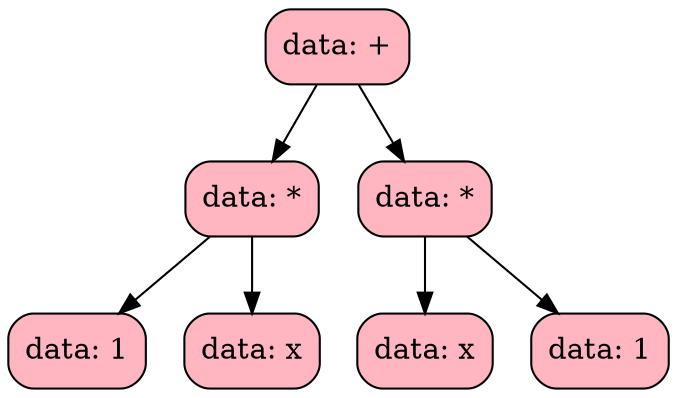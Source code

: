 digraph G { 
node [shape = record];
 "006C54C8"  "006C54C8" [shape = Mrecord, style = filled, fillcolor = lightpink  label = "data: + "];
"006C54C8" -> "006C54B0" 
 "006C54C8" -> "006C5468" 
 "006C54B0" [shape = Mrecord, style = filled, fillcolor = lightpink  label = "data: * "];
"006C54B0" -> "006C5498" 
 "006C54B0" -> "006C5480" 
 "006C5498" [shape = Mrecord, style = filled, fillcolor = lightpink  label = "data: 1 "];
 "006C5480" [shape = Mrecord, style = filled, fillcolor = lightpink  label = "data: x "];
 "006C5468" [shape = Mrecord, style = filled, fillcolor = lightpink  label = "data: * "];
"006C5468" -> "006C16C0" 
 "006C5468" -> "006C16A8" 
 "006C16C0" [shape = Mrecord, style = filled, fillcolor = lightpink  label = "data: x "];
 "006C16A8" [shape = Mrecord, style = filled, fillcolor = lightpink  label = "data: 1 "];
}
